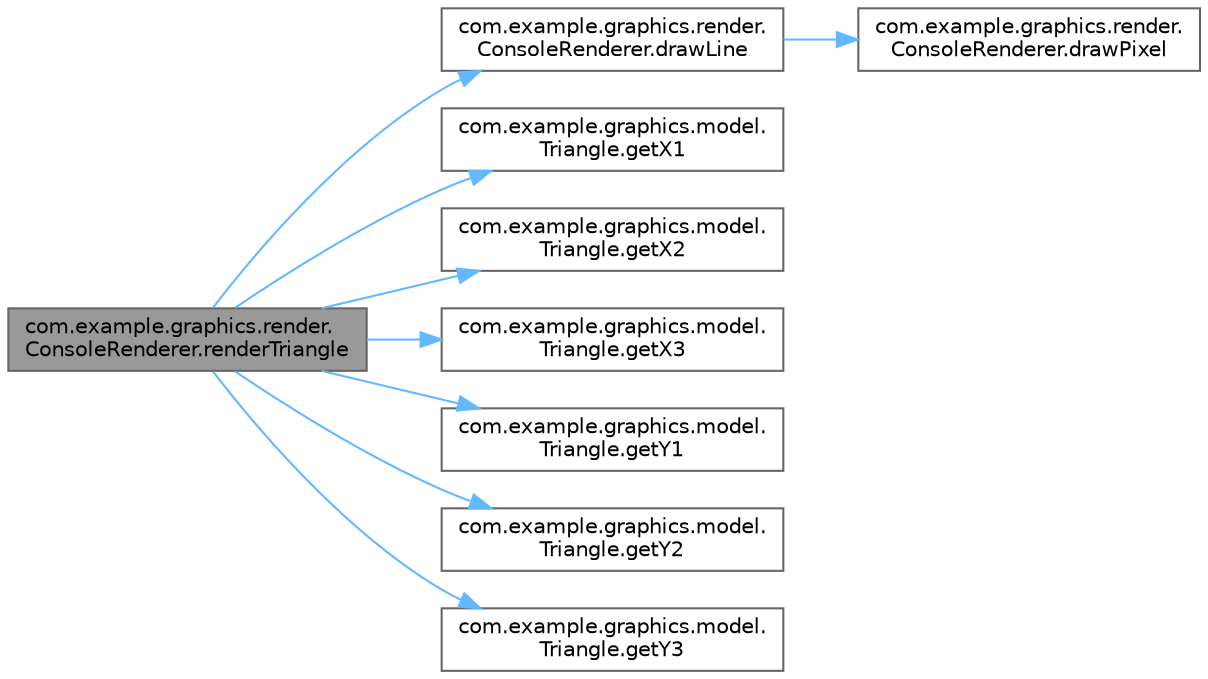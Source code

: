 digraph "com.example.graphics.render.ConsoleRenderer.renderTriangle"
{
 // LATEX_PDF_SIZE
  bgcolor="transparent";
  edge [fontname=Helvetica,fontsize=10,labelfontname=Helvetica,labelfontsize=10];
  node [fontname=Helvetica,fontsize=10,shape=box,height=0.2,width=0.4];
  rankdir="LR";
  Node1 [id="Node000001",label="com.example.graphics.render.\lConsoleRenderer.renderTriangle",height=0.2,width=0.4,color="gray40", fillcolor="grey60", style="filled", fontcolor="black",tooltip=" "];
  Node1 -> Node2 [id="edge1_Node000001_Node000002",color="steelblue1",style="solid",tooltip=" "];
  Node2 [id="Node000002",label="com.example.graphics.render.\lConsoleRenderer.drawLine",height=0.2,width=0.4,color="grey40", fillcolor="white", style="filled",URL="$classcom_1_1example_1_1graphics_1_1render_1_1ConsoleRenderer.html#a44cc2a235123f269871c8614227beaf7",tooltip=" "];
  Node2 -> Node3 [id="edge2_Node000002_Node000003",color="steelblue1",style="solid",tooltip=" "];
  Node3 [id="Node000003",label="com.example.graphics.render.\lConsoleRenderer.drawPixel",height=0.2,width=0.4,color="grey40", fillcolor="white", style="filled",URL="$classcom_1_1example_1_1graphics_1_1render_1_1ConsoleRenderer.html#a98b8c284649fbc2b056019a4fb09ca97",tooltip=" "];
  Node1 -> Node4 [id="edge3_Node000001_Node000004",color="steelblue1",style="solid",tooltip=" "];
  Node4 [id="Node000004",label="com.example.graphics.model.\lTriangle.getX1",height=0.2,width=0.4,color="grey40", fillcolor="white", style="filled",URL="$classcom_1_1example_1_1graphics_1_1model_1_1Triangle.html#a329fd24fc42bf529a7da7740f56c6962",tooltip=" "];
  Node1 -> Node5 [id="edge4_Node000001_Node000005",color="steelblue1",style="solid",tooltip=" "];
  Node5 [id="Node000005",label="com.example.graphics.model.\lTriangle.getX2",height=0.2,width=0.4,color="grey40", fillcolor="white", style="filled",URL="$classcom_1_1example_1_1graphics_1_1model_1_1Triangle.html#a976bdd7cd49ee0d0f9240a02718202b3",tooltip=" "];
  Node1 -> Node6 [id="edge5_Node000001_Node000006",color="steelblue1",style="solid",tooltip=" "];
  Node6 [id="Node000006",label="com.example.graphics.model.\lTriangle.getX3",height=0.2,width=0.4,color="grey40", fillcolor="white", style="filled",URL="$classcom_1_1example_1_1graphics_1_1model_1_1Triangle.html#acda6d26a98527efc1324204bf51f1c40",tooltip=" "];
  Node1 -> Node7 [id="edge6_Node000001_Node000007",color="steelblue1",style="solid",tooltip=" "];
  Node7 [id="Node000007",label="com.example.graphics.model.\lTriangle.getY1",height=0.2,width=0.4,color="grey40", fillcolor="white", style="filled",URL="$classcom_1_1example_1_1graphics_1_1model_1_1Triangle.html#afee4332f96561fda34843753c27ce136",tooltip=" "];
  Node1 -> Node8 [id="edge7_Node000001_Node000008",color="steelblue1",style="solid",tooltip=" "];
  Node8 [id="Node000008",label="com.example.graphics.model.\lTriangle.getY2",height=0.2,width=0.4,color="grey40", fillcolor="white", style="filled",URL="$classcom_1_1example_1_1graphics_1_1model_1_1Triangle.html#a5416693b33f5ae9366fcada0301ec6dd",tooltip=" "];
  Node1 -> Node9 [id="edge8_Node000001_Node000009",color="steelblue1",style="solid",tooltip=" "];
  Node9 [id="Node000009",label="com.example.graphics.model.\lTriangle.getY3",height=0.2,width=0.4,color="grey40", fillcolor="white", style="filled",URL="$classcom_1_1example_1_1graphics_1_1model_1_1Triangle.html#ae88c6d618d82e8530adea33df22766e4",tooltip=" "];
}
